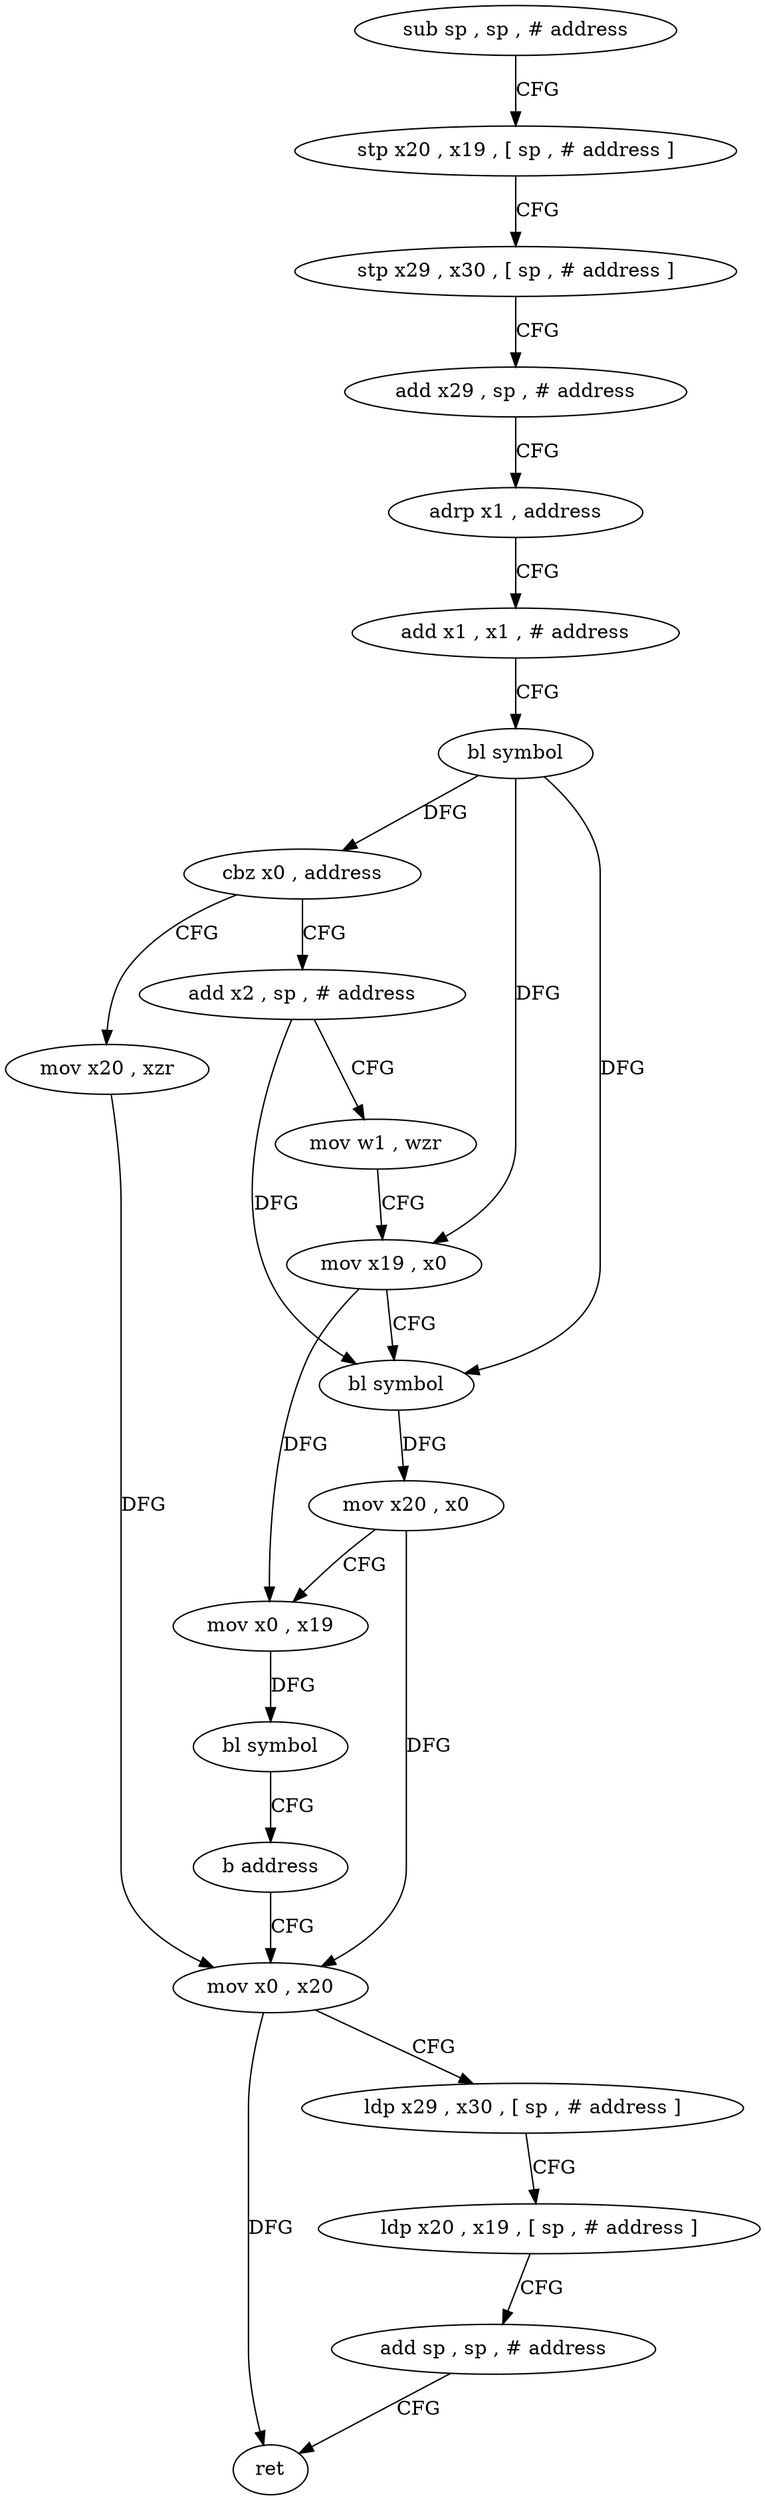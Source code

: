 digraph "func" {
"4215872" [label = "sub sp , sp , # address" ]
"4215876" [label = "stp x20 , x19 , [ sp , # address ]" ]
"4215880" [label = "stp x29 , x30 , [ sp , # address ]" ]
"4215884" [label = "add x29 , sp , # address" ]
"4215888" [label = "adrp x1 , address" ]
"4215892" [label = "add x1 , x1 , # address" ]
"4215896" [label = "bl symbol" ]
"4215900" [label = "cbz x0 , address" ]
"4215936" [label = "mov x20 , xzr" ]
"4215904" [label = "add x2 , sp , # address" ]
"4215940" [label = "mov x0 , x20" ]
"4215908" [label = "mov w1 , wzr" ]
"4215912" [label = "mov x19 , x0" ]
"4215916" [label = "bl symbol" ]
"4215920" [label = "mov x20 , x0" ]
"4215924" [label = "mov x0 , x19" ]
"4215928" [label = "bl symbol" ]
"4215932" [label = "b address" ]
"4215944" [label = "ldp x29 , x30 , [ sp , # address ]" ]
"4215948" [label = "ldp x20 , x19 , [ sp , # address ]" ]
"4215952" [label = "add sp , sp , # address" ]
"4215956" [label = "ret" ]
"4215872" -> "4215876" [ label = "CFG" ]
"4215876" -> "4215880" [ label = "CFG" ]
"4215880" -> "4215884" [ label = "CFG" ]
"4215884" -> "4215888" [ label = "CFG" ]
"4215888" -> "4215892" [ label = "CFG" ]
"4215892" -> "4215896" [ label = "CFG" ]
"4215896" -> "4215900" [ label = "DFG" ]
"4215896" -> "4215912" [ label = "DFG" ]
"4215896" -> "4215916" [ label = "DFG" ]
"4215900" -> "4215936" [ label = "CFG" ]
"4215900" -> "4215904" [ label = "CFG" ]
"4215936" -> "4215940" [ label = "DFG" ]
"4215904" -> "4215908" [ label = "CFG" ]
"4215904" -> "4215916" [ label = "DFG" ]
"4215940" -> "4215944" [ label = "CFG" ]
"4215940" -> "4215956" [ label = "DFG" ]
"4215908" -> "4215912" [ label = "CFG" ]
"4215912" -> "4215916" [ label = "CFG" ]
"4215912" -> "4215924" [ label = "DFG" ]
"4215916" -> "4215920" [ label = "DFG" ]
"4215920" -> "4215924" [ label = "CFG" ]
"4215920" -> "4215940" [ label = "DFG" ]
"4215924" -> "4215928" [ label = "DFG" ]
"4215928" -> "4215932" [ label = "CFG" ]
"4215932" -> "4215940" [ label = "CFG" ]
"4215944" -> "4215948" [ label = "CFG" ]
"4215948" -> "4215952" [ label = "CFG" ]
"4215952" -> "4215956" [ label = "CFG" ]
}
